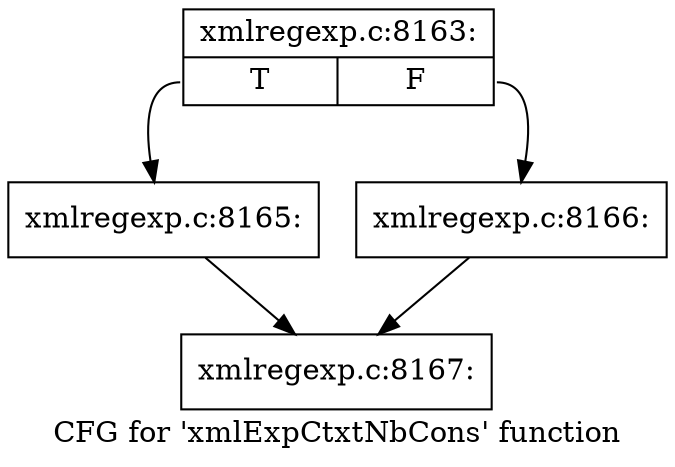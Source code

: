 digraph "CFG for 'xmlExpCtxtNbCons' function" {
	label="CFG for 'xmlExpCtxtNbCons' function";

	Node0x41f2290 [shape=record,label="{xmlregexp.c:8163:|{<s0>T|<s1>F}}"];
	Node0x41f2290:s0 -> Node0x41f2780;
	Node0x41f2290:s1 -> Node0x3d1a3b0;
	Node0x41f2780 [shape=record,label="{xmlregexp.c:8165:}"];
	Node0x41f2780 -> Node0x41f25c0;
	Node0x3d1a3b0 [shape=record,label="{xmlregexp.c:8166:}"];
	Node0x3d1a3b0 -> Node0x41f25c0;
	Node0x41f25c0 [shape=record,label="{xmlregexp.c:8167:}"];
}
